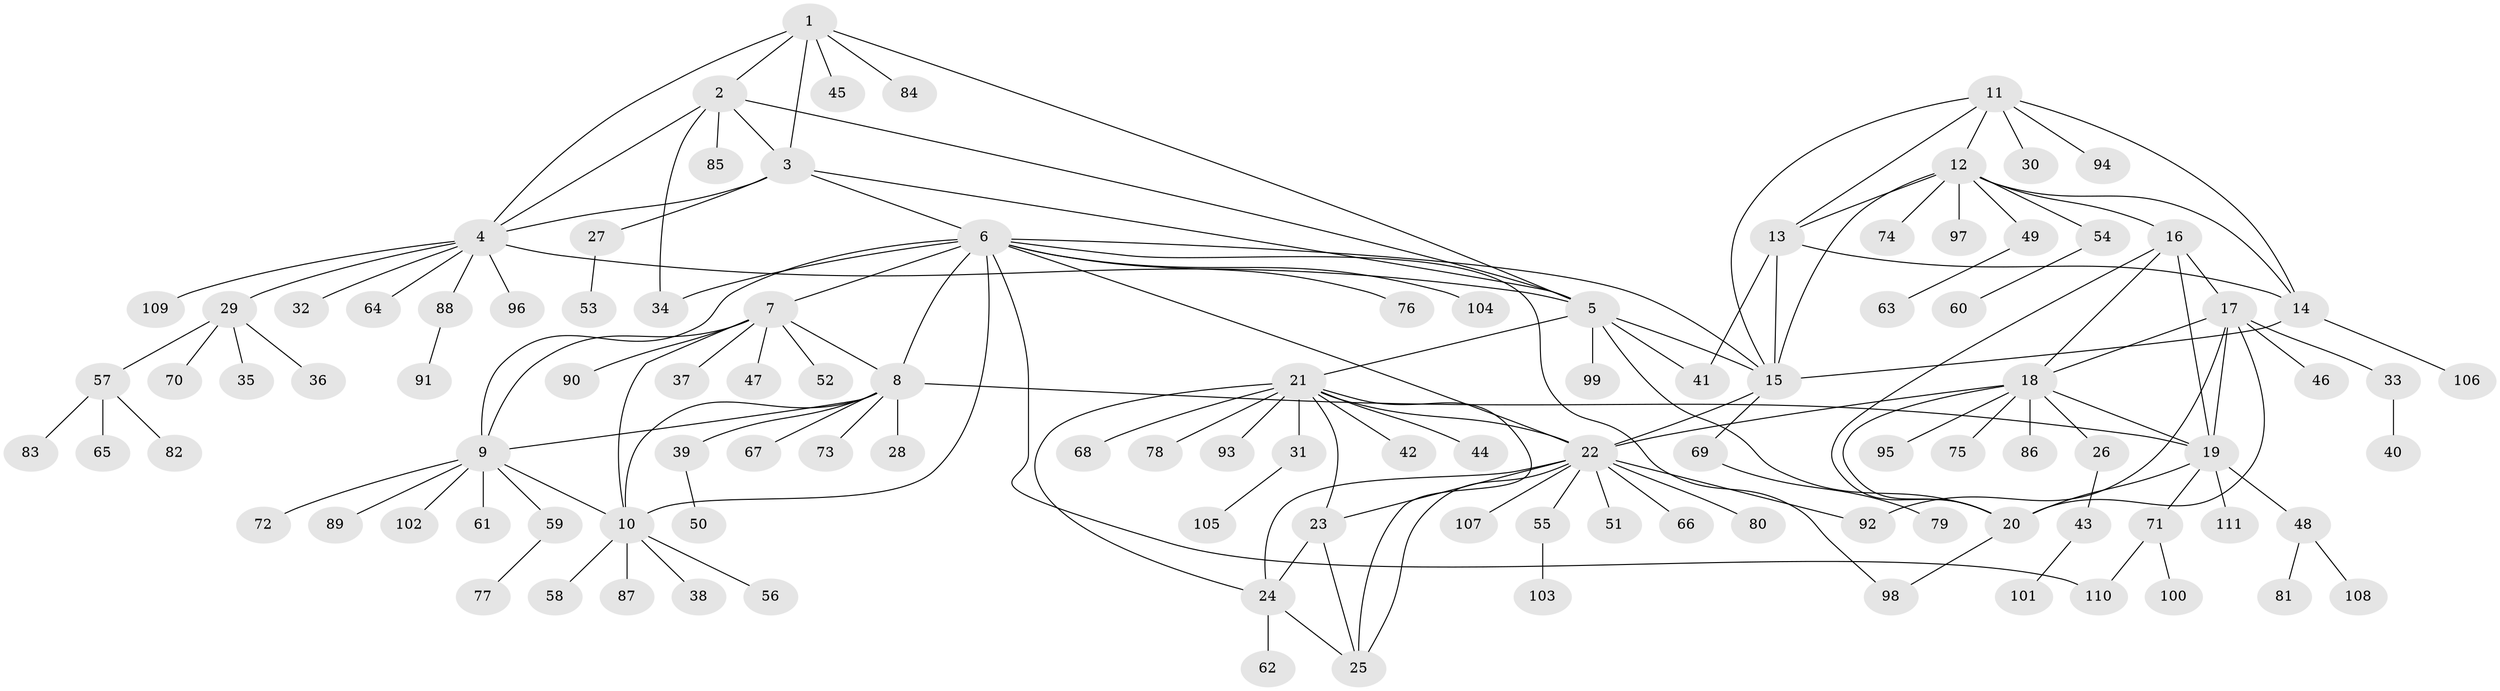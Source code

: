 // coarse degree distribution, {6: 0.012987012987012988, 4: 0.025974025974025976, 13: 0.012987012987012988, 19: 0.012987012987012988, 9: 0.025974025974025976, 7: 0.025974025974025976, 8: 0.012987012987012988, 5: 0.012987012987012988, 18: 0.012987012987012988, 3: 0.012987012987012988, 2: 0.07792207792207792, 1: 0.7532467532467533}
// Generated by graph-tools (version 1.1) at 2025/57/03/04/25 21:57:22]
// undirected, 111 vertices, 151 edges
graph export_dot {
graph [start="1"]
  node [color=gray90,style=filled];
  1;
  2;
  3;
  4;
  5;
  6;
  7;
  8;
  9;
  10;
  11;
  12;
  13;
  14;
  15;
  16;
  17;
  18;
  19;
  20;
  21;
  22;
  23;
  24;
  25;
  26;
  27;
  28;
  29;
  30;
  31;
  32;
  33;
  34;
  35;
  36;
  37;
  38;
  39;
  40;
  41;
  42;
  43;
  44;
  45;
  46;
  47;
  48;
  49;
  50;
  51;
  52;
  53;
  54;
  55;
  56;
  57;
  58;
  59;
  60;
  61;
  62;
  63;
  64;
  65;
  66;
  67;
  68;
  69;
  70;
  71;
  72;
  73;
  74;
  75;
  76;
  77;
  78;
  79;
  80;
  81;
  82;
  83;
  84;
  85;
  86;
  87;
  88;
  89;
  90;
  91;
  92;
  93;
  94;
  95;
  96;
  97;
  98;
  99;
  100;
  101;
  102;
  103;
  104;
  105;
  106;
  107;
  108;
  109;
  110;
  111;
  1 -- 2;
  1 -- 3;
  1 -- 4;
  1 -- 5;
  1 -- 45;
  1 -- 84;
  2 -- 3;
  2 -- 4;
  2 -- 5;
  2 -- 34;
  2 -- 85;
  3 -- 4;
  3 -- 5;
  3 -- 6;
  3 -- 27;
  4 -- 5;
  4 -- 29;
  4 -- 32;
  4 -- 64;
  4 -- 88;
  4 -- 96;
  4 -- 109;
  5 -- 15;
  5 -- 20;
  5 -- 21;
  5 -- 41;
  5 -- 99;
  6 -- 7;
  6 -- 8;
  6 -- 9;
  6 -- 10;
  6 -- 15;
  6 -- 22;
  6 -- 34;
  6 -- 76;
  6 -- 98;
  6 -- 104;
  6 -- 110;
  7 -- 8;
  7 -- 9;
  7 -- 10;
  7 -- 37;
  7 -- 47;
  7 -- 52;
  7 -- 90;
  8 -- 9;
  8 -- 10;
  8 -- 19;
  8 -- 28;
  8 -- 39;
  8 -- 67;
  8 -- 73;
  9 -- 10;
  9 -- 59;
  9 -- 61;
  9 -- 72;
  9 -- 89;
  9 -- 102;
  10 -- 38;
  10 -- 56;
  10 -- 58;
  10 -- 87;
  11 -- 12;
  11 -- 13;
  11 -- 14;
  11 -- 15;
  11 -- 30;
  11 -- 94;
  12 -- 13;
  12 -- 14;
  12 -- 15;
  12 -- 16;
  12 -- 49;
  12 -- 54;
  12 -- 74;
  12 -- 97;
  13 -- 14;
  13 -- 15;
  13 -- 41;
  14 -- 15;
  14 -- 106;
  15 -- 22;
  15 -- 69;
  16 -- 17;
  16 -- 18;
  16 -- 19;
  16 -- 20;
  17 -- 18;
  17 -- 19;
  17 -- 20;
  17 -- 33;
  17 -- 46;
  17 -- 92;
  18 -- 19;
  18 -- 20;
  18 -- 22;
  18 -- 26;
  18 -- 75;
  18 -- 86;
  18 -- 95;
  19 -- 20;
  19 -- 48;
  19 -- 71;
  19 -- 111;
  20 -- 98;
  21 -- 22;
  21 -- 23;
  21 -- 24;
  21 -- 25;
  21 -- 31;
  21 -- 42;
  21 -- 44;
  21 -- 68;
  21 -- 78;
  21 -- 93;
  22 -- 23;
  22 -- 24;
  22 -- 25;
  22 -- 51;
  22 -- 55;
  22 -- 66;
  22 -- 80;
  22 -- 92;
  22 -- 107;
  23 -- 24;
  23 -- 25;
  24 -- 25;
  24 -- 62;
  26 -- 43;
  27 -- 53;
  29 -- 35;
  29 -- 36;
  29 -- 57;
  29 -- 70;
  31 -- 105;
  33 -- 40;
  39 -- 50;
  43 -- 101;
  48 -- 81;
  48 -- 108;
  49 -- 63;
  54 -- 60;
  55 -- 103;
  57 -- 65;
  57 -- 82;
  57 -- 83;
  59 -- 77;
  69 -- 79;
  71 -- 100;
  71 -- 110;
  88 -- 91;
}

